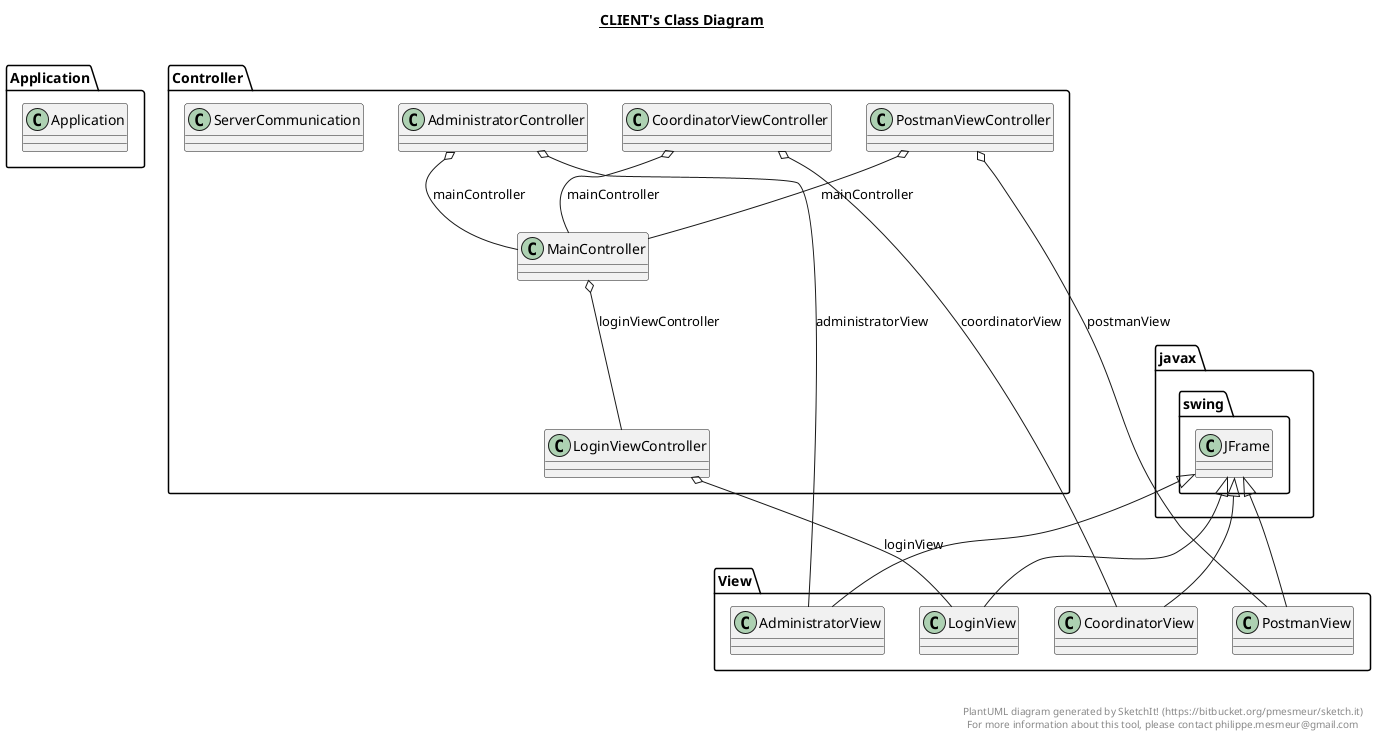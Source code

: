 @startuml

title __CLIENT's Class Diagram__\n

  namespace Application {
    class Application.Application {
    }
  }
  

  namespace Controller {
    class Controller.AdministratorController {
    }
  }
  

  namespace Controller {
    class Controller.CoordinatorViewController {
    }
  }
  

  namespace Controller {
    class Controller.LoginViewController {
    }
  }
  

  namespace Controller {
    class Controller.MainController {
    }
  }
  

  namespace Controller {
    class Controller.PostmanViewController {
    }
  }
  

  namespace Controller {
    class Controller.ServerCommunication {
    }
  }
  

  namespace View {
    class View.AdministratorView {
    }
  }
  

  namespace View {
    class View.CoordinatorView {
    }
  }
  

  namespace View {
    class View.LoginView {
    }
  }
  

  namespace View {
    class View.PostmanView {
    }
  }
  

  Controller.AdministratorController o-- View.AdministratorView : administratorView
  Controller.AdministratorController o-- Controller.MainController : mainController
  Controller.CoordinatorViewController o-- Controller.MainController : mainController
  Controller.CoordinatorViewController o-- View.CoordinatorView : coordinatorView
  Controller.LoginViewController o-- View.LoginView : loginView
  Controller.MainController o-- Controller.LoginViewController : loginViewController
  Controller.PostmanViewController o-- Controller.MainController : mainController
  Controller.PostmanViewController o-- View.PostmanView : postmanView
  View.AdministratorView -up-|> javax.swing.JFrame
  View.CoordinatorView -up-|> javax.swing.JFrame
  View.LoginView -up-|> javax.swing.JFrame
  View.PostmanView -up-|> javax.swing.JFrame


right footer


PlantUML diagram generated by SketchIt! (https://bitbucket.org/pmesmeur/sketch.it)
For more information about this tool, please contact philippe.mesmeur@gmail.com
endfooter

@enduml
